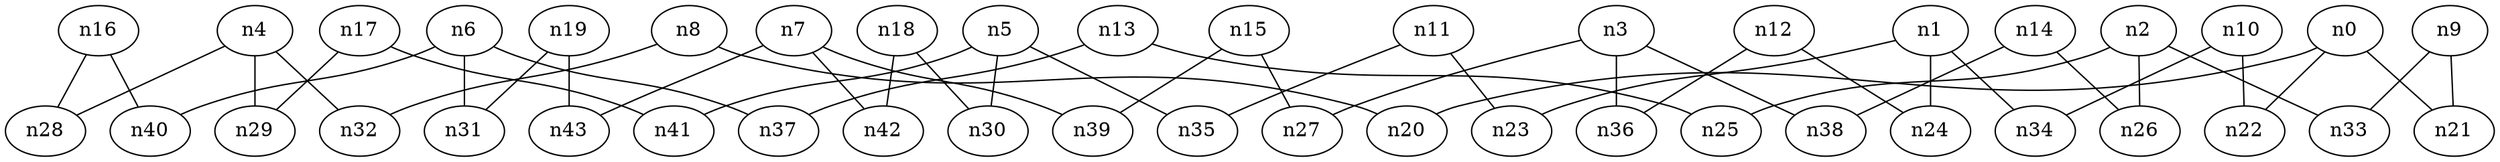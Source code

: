 strict graph "" {
	graph [edge_default="{}",
		node_default="{}"
	];
	node [label="\N"];
	n0	 [dim3pos="0.06212735300263765,-0.18797242250941734,0.9802074068200193",
		pos="-1.251586102637232,12.765660509337303"];
	n20	 [dim3pos="0.023062630244634532,-0.0345388296819319,0.9991372199705112",
		pos="-7.26524288736414,12.607913462671185"];
	n0 -- n20	 [id=e0];
	n21	 [dim3pos="-0.15154723685492238,0.4746220413957957,-0.8670451849949491",
		pos="-4.403320341834057,-3.6631482500535846"];
	n0 -- n21	 [id=e1];
	n22	 [dim3pos="0.0013083393369326814,-0.013084640662548355,0.9999135364754852",
		pos="4.812048194749265,37.71226211079599"];
	n0 -- n22	 [id=e2];
	n1	 [dim3pos="0.06797619770666198,0.07924387495936189,-0.9945348886925837",
		pos="13.428156139735206,-3.2461880309421036"];
	n23	 [dim3pos="-0.260443205632537,-0.2998680812380139,0.9177409604537001",
		pos="-14.852318428143047,-12.15792916234322"];
	n1 -- n23	 [id=e3];
	n24	 [dim3pos="0.050706870415951455,0.03544971536521086,0.9980842303999926",
		pos="-2.5314637882834905,-12.628279928815477"];
	n1 -- n24	 [id=e4];
	n34	 [dim3pos="-0.025959442252114797,-0.053255173341890366,-0.9982434542085835",
		pos="-5.165949432719066,3.200872671717593"];
	n1 -- n34	 [id=e38];
	n2	 [dim3pos="0.915280088057333,-0.4024168732114234,-0.01797277275497598",
		pos="12.152144206058416,20.438325988825163"];
	n25	 [dim3pos="0.6080882282049335,0.7175059675316238,0.3397262033978144",
		pos="0.8677538751376477,-5.0590147520155835"];
	n2 -- n25	 [id=e5];
	n26	 [dim3pos="-0.9166138616179185,0.10560156654642712,0.3855740367722234",
		pos="-3.2562953016806517,1.1749664422733626"];
	n2 -- n26	 [id=e6];
	n33	 [dim3pos="-0.2326179705807121,0.8971608163105795,-0.37548814820157184",
		pos="-4.45869324187045,14.522090346889499"];
	n2 -- n33	 [id=e37];
	n3	 [dim3pos="0.18203281633254292,-0.031002938934774592,-0.9828035773009016",
		pos="-6.451881706403813,15.522243392183563"];
	n27	 [dim3pos="0.01744601552682927,-0.008170817622549177,-0.9998144199208254",
		pos="5.845177856505745,3.1223268382967446"];
	n3 -- n27	 [id=e7];
	n36	 [dim3pos="0.005827318259019739,0.00032585709911821264,0.999982967944484",
		pos="3.1974533561161813,-12.572207069424474"];
	n3 -- n36	 [id=e40];
	n38	 [dim3pos="0.4979011126084031,-0.08111712780274491,-0.8634318118070167",
		pos="-0.16149926916645757,-3.6703555409381154"];
	n3 -- n38	 [id=e42];
	n4	 [dim3pos="-0.29184429098480774,0.06382234163333035,-0.9543341231078418",
		pos="21.77585168867302,2.8382191723613635"];
	n28	 [dim3pos="0.13170446787712095,0.006346654727218881,0.991268708834783",
		pos="6.331336664928592,12.698613018600764"];
	n4 -- n28	 [id=e8];
	n29	 [dim3pos="-0.5612524835843119,0.14692389116617646,-0.8144992448584782",
		pos="-3.3976259720031967,-16.326894049456072"];
	n4 -- n29	 [id=e9];
	n32	 [dim3pos="-0.08165319620080155,0.0389835910870959,-0.9958981048160236",
		pos="15.262535078911183,3.0509868865240937"];
	n4 -- n32	 [id=e36];
	n5	 [dim3pos="0.7412259294351253,0.6552264705885026,-0.14581630146581268",
		pos="7.007076909714561,-10.849236244517583"];
	n30	 [dim3pos="-0.638582257454158,0.695127908579828,0.3301664598020003",
		pos="2.313822610397854,7.51750171528619"];
	n5 -- n30	 [id=e10];
	n35	 [dim3pos="0.5844316700071396,0.6392583045562757,-0.49978839837325334",
		pos="0.8301725694469932,2.0941507831100092"];
	n5 -- n35	 [id=e39];
	n41	 [dim3pos="0.7865396158164646,-0.5454848233172018,0.28948530235901315",
		pos="11.96000357420011,1.2771072543584023"];
	n5 -- n41	 [id=e45];
	n6	 [dim3pos="0.17378988030377476,0.20483261967296879,0.9632448678409393",
		pos="7.150389123298436,0.27196515233742996"];
	n31	 [dim3pos="0.04760405109001365,0.09609009690700024,0.9942336483926817",
		pos="13.677197600296473,12.673812709894854"];
	n6 -- n31	 [id=e11];
	n37	 [dim3pos="0.36110981465663605,0.4244460998932376,0.8303283748277362",
		pos="-5.417335101637464,0.5910996492780646"];
	n6 -- n37	 [id=e41];
	n40	 [dim3pos="0.09182339982254918,0.06348310260916626,0.993749646001518",
		pos="0.6049043061244571,6.395050190204211"];
	n6 -- n40	 [id=e44];
	n7	 [dim3pos="0.09140064866324844,-0.23848257598729763,-0.966836067994156",
		pos="5.078380886094918,9.166518872466659"];
	n39	 [dim3pos="-0.03662573251203512,0.053709070688559894,0.9978847084927838",
		pos="8.452475660914804,-12.501316211415388"];
	n7 -- n39	 [id=e43];
	n42	 [dim3pos="-0.22375222746838733,0.5103506307996577,0.8303476225926865",
		pos="8.267171084943584,-5.6921201979041225"];
	n7 -- n42	 [id=e46];
	n43	 [dim3pos="-0.011539439945843725,0.11026189674932815,0.9938355776741828",
		pos="1.6750715651806696,6.39427775613971"];
	n7 -- n43	 [id=e47];
	n8	 [dim3pos="0.009364578398100166,-0.007971760053090929,-0.9999243749969704",
		pos="8.71954858115109,3.1538911052190883"];
	n8 -- n20	 [id=e24];
	n8 -- n32	 [id=e12];
	n9	 [dim3pos="0.21939934525792645,-0.7271478773017698,0.6504766650971606",
		pos="-1.2777568940205972,-5.420600830719233"];
	n9 -- n21	 [id=e25];
	n9 -- n33	 [id=e13];
	n10	 [dim3pos="-0.017498943027946655,-0.09739074415975728,-0.9950923725689558",
		pos="1.393015610036234,15.807075798207721"];
	n10 -- n22	 [id=e26];
	n10 -- n34	 [id=e14];
	n11	 [dim3pos="0.45145642483641635,0.5095158048451309,-0.7325167172747251",
		pos="7.128927452123707,-10.173562670530492"];
	n11 -- n23	 [id=e27];
	n11 -- n35	 [id=e15];
	n12	 [dim3pos="0.1045079428119956,0.0350389835047292,0.9939066150922631",
		pos="3.465090402642966,18.73910608490686"];
	n12 -- n24	 [id=e28];
	n12 -- n36	 [id=e16];
	n13	 [dim3pos="0.5095607647257945,0.5983252632162164,0.6183483698121222",
		pos="7.148533292872043,7.187342239702625"];
	n13 -- n25	 [id=e29];
	n13 -- n37	 [id=e17];
	n14	 [dim3pos="0.7339567834390267,-0.10794171987947067,-0.6705639605237516",
		pos="6.137163849009153,2.305765059843157"];
	n14 -- n26	 [id=e30];
	n14 -- n38	 [id=e18];
	n15	 [dim3pos="0.026386848764893278,-0.02300945171190585,0.9993869617641488",
		pos="2.424461722736557,-6.318202471030263"];
	n15 -- n27	 [id=e31];
	n15 -- n39	 [id=e19];
	n16	 [dim3pos="-0.0489176794325635,-0.016700141268408734,-0.9986631894290228",
		pos="3.4705790643572803,-3.193305486058138"];
	n16 -- n28	 [id=e32];
	n16 -- n40	 [id=e20];
	n17	 [dim3pos="-0.7502639731495717,0.2598528759089437,-0.6079312900942587",
		pos="9.091359756179477,-4.058936458548682"];
	n17 -- n29	 [id=e33];
	n17 -- n41	 [id=e21];
	n18	 [dim3pos="-0.3731334880012815,0.6903174771625791,0.6198654538332408",
		pos="8.349520870118624,-5.380960211827837"];
	n18 -- n30	 [id=e34];
	n18 -- n42	 [id=e22];
	n19	 [dim3pos="-0.00662893879666437,-0.03828979349042539,-0.9992446891952395",
		pos="-8.025407902613964,9.385908798022587"];
	n19 -- n31	 [id=e35];
	n19 -- n43	 [id=e23];
}
